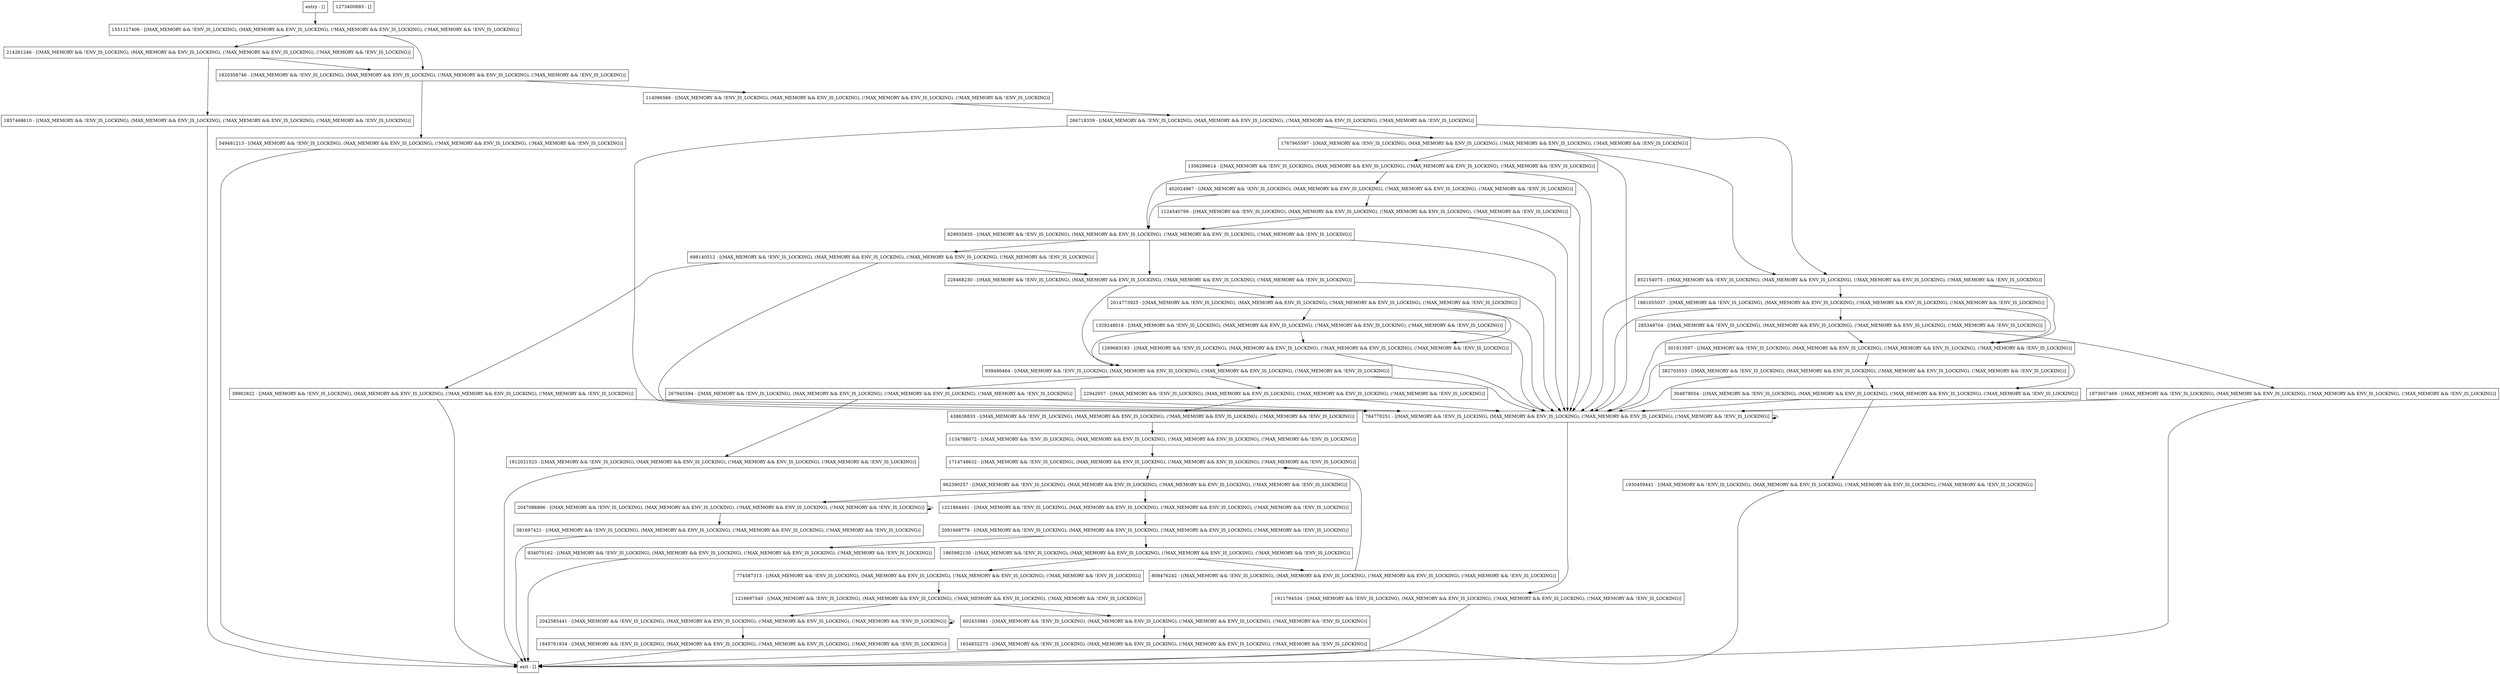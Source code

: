 digraph lock {
node [shape=record];
784770251 [label="784770251 - [(MAX_MEMORY && !ENV_IS_LOCKING), (MAX_MEMORY && ENV_IS_LOCKING), (!MAX_MEMORY && ENV_IS_LOCKING), (!MAX_MEMORY && !ENV_IS_LOCKING)]"];
1865982130 [label="1865982130 - [(MAX_MEMORY && !ENV_IS_LOCKING), (MAX_MEMORY && ENV_IS_LOCKING), (!MAX_MEMORY && ENV_IS_LOCKING), (!MAX_MEMORY && !ENV_IS_LOCKING)]"];
1857468610 [label="1857468610 - [(MAX_MEMORY && !ENV_IS_LOCKING), (MAX_MEMORY && ENV_IS_LOCKING), (!MAX_MEMORY && ENV_IS_LOCKING), (!MAX_MEMORY && !ENV_IS_LOCKING)]"];
267945594 [label="267945594 - [(MAX_MEMORY && !ENV_IS_LOCKING), (MAX_MEMORY && ENV_IS_LOCKING), (!MAX_MEMORY && ENV_IS_LOCKING), (!MAX_MEMORY && !ENV_IS_LOCKING)]"];
1845761934 [label="1845761934 - [(MAX_MEMORY && !ENV_IS_LOCKING), (MAX_MEMORY && ENV_IS_LOCKING), (!MAX_MEMORY && ENV_IS_LOCKING), (!MAX_MEMORY && !ENV_IS_LOCKING)]"];
962390257 [label="962390257 - [(MAX_MEMORY && !ENV_IS_LOCKING), (MAX_MEMORY && ENV_IS_LOCKING), (!MAX_MEMORY && ENV_IS_LOCKING), (!MAX_MEMORY && !ENV_IS_LOCKING)]"];
1767965597 [label="1767965597 - [(MAX_MEMORY && !ENV_IS_LOCKING), (MAX_MEMORY && ENV_IS_LOCKING), (!MAX_MEMORY && ENV_IS_LOCKING), (!MAX_MEMORY && !ENV_IS_LOCKING)]"];
1930459441 [label="1930459441 - [(MAX_MEMORY && !ENV_IS_LOCKING), (MAX_MEMORY && ENV_IS_LOCKING), (!MAX_MEMORY && ENV_IS_LOCKING), (!MAX_MEMORY && !ENV_IS_LOCKING)]"];
1221884491 [label="1221884491 - [(MAX_MEMORY && !ENV_IS_LOCKING), (MAX_MEMORY && ENV_IS_LOCKING), (!MAX_MEMORY && ENV_IS_LOCKING), (!MAX_MEMORY && !ENV_IS_LOCKING)]"];
774587313 [label="774587313 - [(MAX_MEMORY && !ENV_IS_LOCKING), (MAX_MEMORY && ENV_IS_LOCKING), (!MAX_MEMORY && ENV_IS_LOCKING), (!MAX_MEMORY && !ENV_IS_LOCKING)]"];
549481213 [label="549481213 - [(MAX_MEMORY && !ENV_IS_LOCKING), (MAX_MEMORY && ENV_IS_LOCKING), (!MAX_MEMORY && ENV_IS_LOCKING), (!MAX_MEMORY && !ENV_IS_LOCKING)]"];
808476242 [label="808476242 - [(MAX_MEMORY && !ENV_IS_LOCKING), (MAX_MEMORY && ENV_IS_LOCKING), (!MAX_MEMORY && ENV_IS_LOCKING), (!MAX_MEMORY && !ENV_IS_LOCKING)]"];
39902822 [label="39902822 - [(MAX_MEMORY && !ENV_IS_LOCKING), (MAX_MEMORY && ENV_IS_LOCKING), (!MAX_MEMORY && ENV_IS_LOCKING), (!MAX_MEMORY && !ENV_IS_LOCKING)]"];
1973057469 [label="1973057469 - [(MAX_MEMORY && !ENV_IS_LOCKING), (MAX_MEMORY && ENV_IS_LOCKING), (!MAX_MEMORY && ENV_IS_LOCKING), (!MAX_MEMORY && !ENV_IS_LOCKING)]"];
698140512 [label="698140512 - [(MAX_MEMORY && !ENV_IS_LOCKING), (MAX_MEMORY && ENV_IS_LOCKING), (!MAX_MEMORY && ENV_IS_LOCKING), (!MAX_MEMORY && !ENV_IS_LOCKING)]"];
2047086896 [label="2047086896 - [(MAX_MEMORY && !ENV_IS_LOCKING), (MAX_MEMORY && ENV_IS_LOCKING), (!MAX_MEMORY && ENV_IS_LOCKING), (!MAX_MEMORY && !ENV_IS_LOCKING)]"];
214261246 [label="214261246 - [(MAX_MEMORY && !ENV_IS_LOCKING), (MAX_MEMORY && ENV_IS_LOCKING), (!MAX_MEMORY && ENV_IS_LOCKING), (!MAX_MEMORY && !ENV_IS_LOCKING)]"];
1134788072 [label="1134788072 - [(MAX_MEMORY && !ENV_IS_LOCKING), (MAX_MEMORY && ENV_IS_LOCKING), (!MAX_MEMORY && ENV_IS_LOCKING), (!MAX_MEMORY && !ENV_IS_LOCKING)]"];
1356299614 [label="1356299614 - [(MAX_MEMORY && !ENV_IS_LOCKING), (MAX_MEMORY && ENV_IS_LOCKING), (!MAX_MEMORY && ENV_IS_LOCKING), (!MAX_MEMORY && !ENV_IS_LOCKING)]"];
2091668779 [label="2091668779 - [(MAX_MEMORY && !ENV_IS_LOCKING), (MAX_MEMORY && ENV_IS_LOCKING), (!MAX_MEMORY && ENV_IS_LOCKING), (!MAX_MEMORY && !ENV_IS_LOCKING)]"];
22942957 [label="22942957 - [(MAX_MEMORY && !ENV_IS_LOCKING), (MAX_MEMORY && ENV_IS_LOCKING), (!MAX_MEMORY && ENV_IS_LOCKING), (!MAX_MEMORY && !ENV_IS_LOCKING)]"];
2014773925 [label="2014773925 - [(MAX_MEMORY && !ENV_IS_LOCKING), (MAX_MEMORY && ENV_IS_LOCKING), (!MAX_MEMORY && ENV_IS_LOCKING), (!MAX_MEMORY && !ENV_IS_LOCKING)]"];
entry [label="entry - []"];
exit [label="exit - []"];
1820358746 [label="1820358746 - [(MAX_MEMORY && !ENV_IS_LOCKING), (MAX_MEMORY && ENV_IS_LOCKING), (!MAX_MEMORY && ENV_IS_LOCKING), (!MAX_MEMORY && !ENV_IS_LOCKING)]"];
1714748632 [label="1714748632 - [(MAX_MEMORY && !ENV_IS_LOCKING), (MAX_MEMORY && ENV_IS_LOCKING), (!MAX_MEMORY && ENV_IS_LOCKING), (!MAX_MEMORY && !ENV_IS_LOCKING)]"];
285349704 [label="285349704 - [(MAX_MEMORY && !ENV_IS_LOCKING), (MAX_MEMORY && ENV_IS_LOCKING), (!MAX_MEMORY && ENV_IS_LOCKING), (!MAX_MEMORY && !ENV_IS_LOCKING)]"];
1273400893 [label="1273400893 - []"];
2042585441 [label="2042585441 - [(MAX_MEMORY && !ENV_IS_LOCKING), (MAX_MEMORY && ENV_IS_LOCKING), (!MAX_MEMORY && ENV_IS_LOCKING), (!MAX_MEMORY && !ENV_IS_LOCKING)]"];
934070162 [label="934070162 - [(MAX_MEMORY && !ENV_IS_LOCKING), (MAX_MEMORY && ENV_IS_LOCKING), (!MAX_MEMORY && ENV_IS_LOCKING), (!MAX_MEMORY && !ENV_IS_LOCKING)]"];
852154075 [label="852154075 - [(MAX_MEMORY && !ENV_IS_LOCKING), (MAX_MEMORY && ENV_IS_LOCKING), (!MAX_MEMORY && ENV_IS_LOCKING), (!MAX_MEMORY && !ENV_IS_LOCKING)]"];
1329248018 [label="1329248018 - [(MAX_MEMORY && !ENV_IS_LOCKING), (MAX_MEMORY && ENV_IS_LOCKING), (!MAX_MEMORY && ENV_IS_LOCKING), (!MAX_MEMORY && !ENV_IS_LOCKING)]"];
1269683183 [label="1269683183 - [(MAX_MEMORY && !ENV_IS_LOCKING), (MAX_MEMORY && ENV_IS_LOCKING), (!MAX_MEMORY && ENV_IS_LOCKING), (!MAX_MEMORY && !ENV_IS_LOCKING)]"];
1911794534 [label="1911794534 - [(MAX_MEMORY && !ENV_IS_LOCKING), (MAX_MEMORY && ENV_IS_LOCKING), (!MAX_MEMORY && ENV_IS_LOCKING), (!MAX_MEMORY && !ENV_IS_LOCKING)]"];
114096566 [label="114096566 - [(MAX_MEMORY && !ENV_IS_LOCKING), (MAX_MEMORY && ENV_IS_LOCKING), (!MAX_MEMORY && ENV_IS_LOCKING), (!MAX_MEMORY && !ENV_IS_LOCKING)]"];
1124540766 [label="1124540766 - [(MAX_MEMORY && !ENV_IS_LOCKING), (MAX_MEMORY && ENV_IS_LOCKING), (!MAX_MEMORY && ENV_IS_LOCKING), (!MAX_MEMORY && !ENV_IS_LOCKING)]"];
1634832273 [label="1634832273 - [(MAX_MEMORY && !ENV_IS_LOCKING), (MAX_MEMORY && ENV_IS_LOCKING), (!MAX_MEMORY && ENV_IS_LOCKING), (!MAX_MEMORY && !ENV_IS_LOCKING)]"];
602433981 [label="602433981 - [(MAX_MEMORY && !ENV_IS_LOCKING), (MAX_MEMORY && ENV_IS_LOCKING), (!MAX_MEMORY && ENV_IS_LOCKING), (!MAX_MEMORY && !ENV_IS_LOCKING)]"];
228468230 [label="228468230 - [(MAX_MEMORY && !ENV_IS_LOCKING), (MAX_MEMORY && ENV_IS_LOCKING), (!MAX_MEMORY && ENV_IS_LOCKING), (!MAX_MEMORY && !ENV_IS_LOCKING)]"];
438638833 [label="438638833 - [(MAX_MEMORY && !ENV_IS_LOCKING), (MAX_MEMORY && ENV_IS_LOCKING), (!MAX_MEMORY && ENV_IS_LOCKING), (!MAX_MEMORY && !ENV_IS_LOCKING)]"];
939486464 [label="939486464 - [(MAX_MEMORY && !ENV_IS_LOCKING), (MAX_MEMORY && ENV_IS_LOCKING), (!MAX_MEMORY && ENV_IS_LOCKING), (!MAX_MEMORY && !ENV_IS_LOCKING)]"];
1216697540 [label="1216697540 - [(MAX_MEMORY && !ENV_IS_LOCKING), (MAX_MEMORY && ENV_IS_LOCKING), (!MAX_MEMORY && ENV_IS_LOCKING), (!MAX_MEMORY && !ENV_IS_LOCKING)]"];
381697421 [label="381697421 - [(MAX_MEMORY && !ENV_IS_LOCKING), (MAX_MEMORY && ENV_IS_LOCKING), (!MAX_MEMORY && ENV_IS_LOCKING), (!MAX_MEMORY && !ENV_IS_LOCKING)]"];
1881055037 [label="1881055037 - [(MAX_MEMORY && !ENV_IS_LOCKING), (MAX_MEMORY && ENV_IS_LOCKING), (!MAX_MEMORY && ENV_IS_LOCKING), (!MAX_MEMORY && !ENV_IS_LOCKING)]"];
304879054 [label="304879054 - [(MAX_MEMORY && !ENV_IS_LOCKING), (MAX_MEMORY && ENV_IS_LOCKING), (!MAX_MEMORY && ENV_IS_LOCKING), (!MAX_MEMORY && !ENV_IS_LOCKING)]"];
1551127406 [label="1551127406 - [(MAX_MEMORY && !ENV_IS_LOCKING), (MAX_MEMORY && ENV_IS_LOCKING), (!MAX_MEMORY && ENV_IS_LOCKING), (!MAX_MEMORY && !ENV_IS_LOCKING)]"];
402024967 [label="402024967 - [(MAX_MEMORY && !ENV_IS_LOCKING), (MAX_MEMORY && ENV_IS_LOCKING), (!MAX_MEMORY && ENV_IS_LOCKING), (!MAX_MEMORY && !ENV_IS_LOCKING)]"];
1912021523 [label="1912021523 - [(MAX_MEMORY && !ENV_IS_LOCKING), (MAX_MEMORY && ENV_IS_LOCKING), (!MAX_MEMORY && ENV_IS_LOCKING), (!MAX_MEMORY && !ENV_IS_LOCKING)]"];
382703553 [label="382703553 - [(MAX_MEMORY && !ENV_IS_LOCKING), (MAX_MEMORY && ENV_IS_LOCKING), (!MAX_MEMORY && ENV_IS_LOCKING), (!MAX_MEMORY && !ENV_IS_LOCKING)]"];
301913597 [label="301913597 - [(MAX_MEMORY && !ENV_IS_LOCKING), (MAX_MEMORY && ENV_IS_LOCKING), (!MAX_MEMORY && ENV_IS_LOCKING), (!MAX_MEMORY && !ENV_IS_LOCKING)]"];
266718339 [label="266718339 - [(MAX_MEMORY && !ENV_IS_LOCKING), (MAX_MEMORY && ENV_IS_LOCKING), (!MAX_MEMORY && ENV_IS_LOCKING), (!MAX_MEMORY && !ENV_IS_LOCKING)]"];
829935835 [label="829935835 - [(MAX_MEMORY && !ENV_IS_LOCKING), (MAX_MEMORY && ENV_IS_LOCKING), (!MAX_MEMORY && ENV_IS_LOCKING), (!MAX_MEMORY && !ENV_IS_LOCKING)]"];
entry;
exit;
784770251 -> 1911794534;
784770251 -> 784770251;
1865982130 -> 808476242;
1865982130 -> 774587313;
1857468610 -> exit;
267945594 -> 784770251;
267945594 -> 1912021523;
1845761934 -> exit;
962390257 -> 1221884491;
962390257 -> 2047086896;
1767965597 -> 784770251;
1767965597 -> 1356299614;
1767965597 -> 852154075;
1930459441 -> exit;
1221884491 -> 2091668779;
774587313 -> 1216697540;
549481213 -> exit;
808476242 -> 1714748632;
39902822 -> 784770251;
39902822 -> exit;
1973057469 -> 784770251;
1973057469 -> exit;
698140512 -> 784770251;
698140512 -> 228468230;
698140512 -> 39902822;
2047086896 -> 381697421;
2047086896 -> 2047086896;
214261246 -> 1820358746;
214261246 -> 1857468610;
1134788072 -> 1714748632;
1356299614 -> 784770251;
1356299614 -> 402024967;
1356299614 -> 829935835;
2091668779 -> 1865982130;
2091668779 -> 934070162;
22942957 -> 784770251;
22942957 -> 438638833;
2014773925 -> 784770251;
2014773925 -> 1329248018;
2014773925 -> 1269683183;
entry -> 1551127406;
1820358746 -> 114096566;
1820358746 -> 549481213;
1714748632 -> 962390257;
285349704 -> 784770251;
285349704 -> 301913597;
285349704 -> 1973057469;
2042585441 -> 1845761934;
2042585441 -> 2042585441;
934070162 -> exit;
852154075 -> 784770251;
852154075 -> 1881055037;
852154075 -> 301913597;
1329248018 -> 784770251;
1329248018 -> 939486464;
1329248018 -> 1269683183;
1269683183 -> 784770251;
1269683183 -> 939486464;
1911794534 -> exit;
114096566 -> 266718339;
1124540766 -> 784770251;
1124540766 -> 829935835;
1634832273 -> exit;
602433981 -> 1634832273;
228468230 -> 784770251;
228468230 -> 939486464;
228468230 -> 2014773925;
438638833 -> 1134788072;
939486464 -> 784770251;
939486464 -> 267945594;
939486464 -> 22942957;
1216697540 -> 602433981;
1216697540 -> 2042585441;
381697421 -> exit;
1881055037 -> 784770251;
1881055037 -> 301913597;
1881055037 -> 285349704;
304879054 -> 784770251;
304879054 -> 1930459441;
1551127406 -> 214261246;
1551127406 -> 1820358746;
402024967 -> 784770251;
402024967 -> 1124540766;
402024967 -> 829935835;
1912021523 -> exit;
382703553 -> 784770251;
382703553 -> 304879054;
301913597 -> 784770251;
301913597 -> 304879054;
301913597 -> 382703553;
266718339 -> 784770251;
266718339 -> 1767965597;
266718339 -> 852154075;
829935835 -> 784770251;
829935835 -> 228468230;
829935835 -> 698140512;
}

